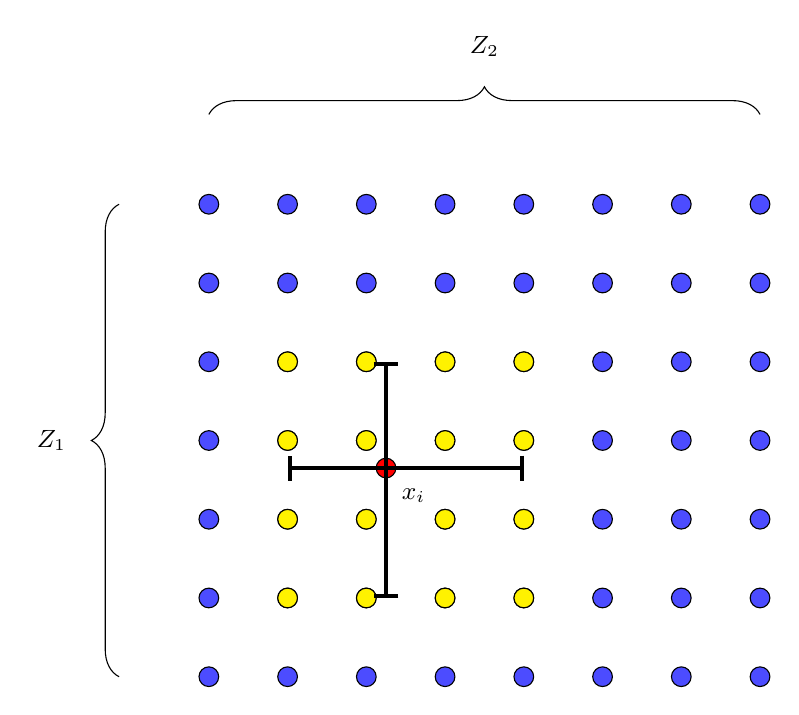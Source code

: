 \begin{tikzpicture}
	
  \foreach \x in {1, 2, 3, 4, 5, 6, 7, 8} 
    \foreach \y in {1, 2, 3, 4, 5, 6, 7} 
      \node[circle, draw, fill=blue!70, inner sep=0pt, minimum size=0.25cm] at (\x, \y) {};

    
  \foreach \x in {2, 3, 4, 5} 
    \foreach \y in {2, 3, 4, 5} 
      \node[circle, draw, fill=yellow, inner sep=0pt, minimum size=0.25cm] at (\x, \y) {};

  \draw [decorate,decoration={brace,amplitude=10pt,raise=4pt},yshift=0pt]
    (0, 1) -- (0,7) node [black,midway,xshift=-1.cm] 
    {\small $Z_1$};

  \draw [decorate,decoration={brace,amplitude=10pt,raise=4pt},yshift=0pt]
    (1, 8) -- (8, 8) node [black,midway,yshift=1.cm] {\small $Z_2$};

  \node[circle, draw, fill=red, inner sep=0pt, minimum size=0.25cm] at (3.25, 3.65) {};
  \node[] at (3.6, 3.3) {\small $x_i$};
  \draw[|-|, line width=1.5pt] (3.25, 2) to (3.25, 5);
  \draw[|-|, line width=1.5pt] (2, 3.65) to (5, 3.65);

\end{tikzpicture}
